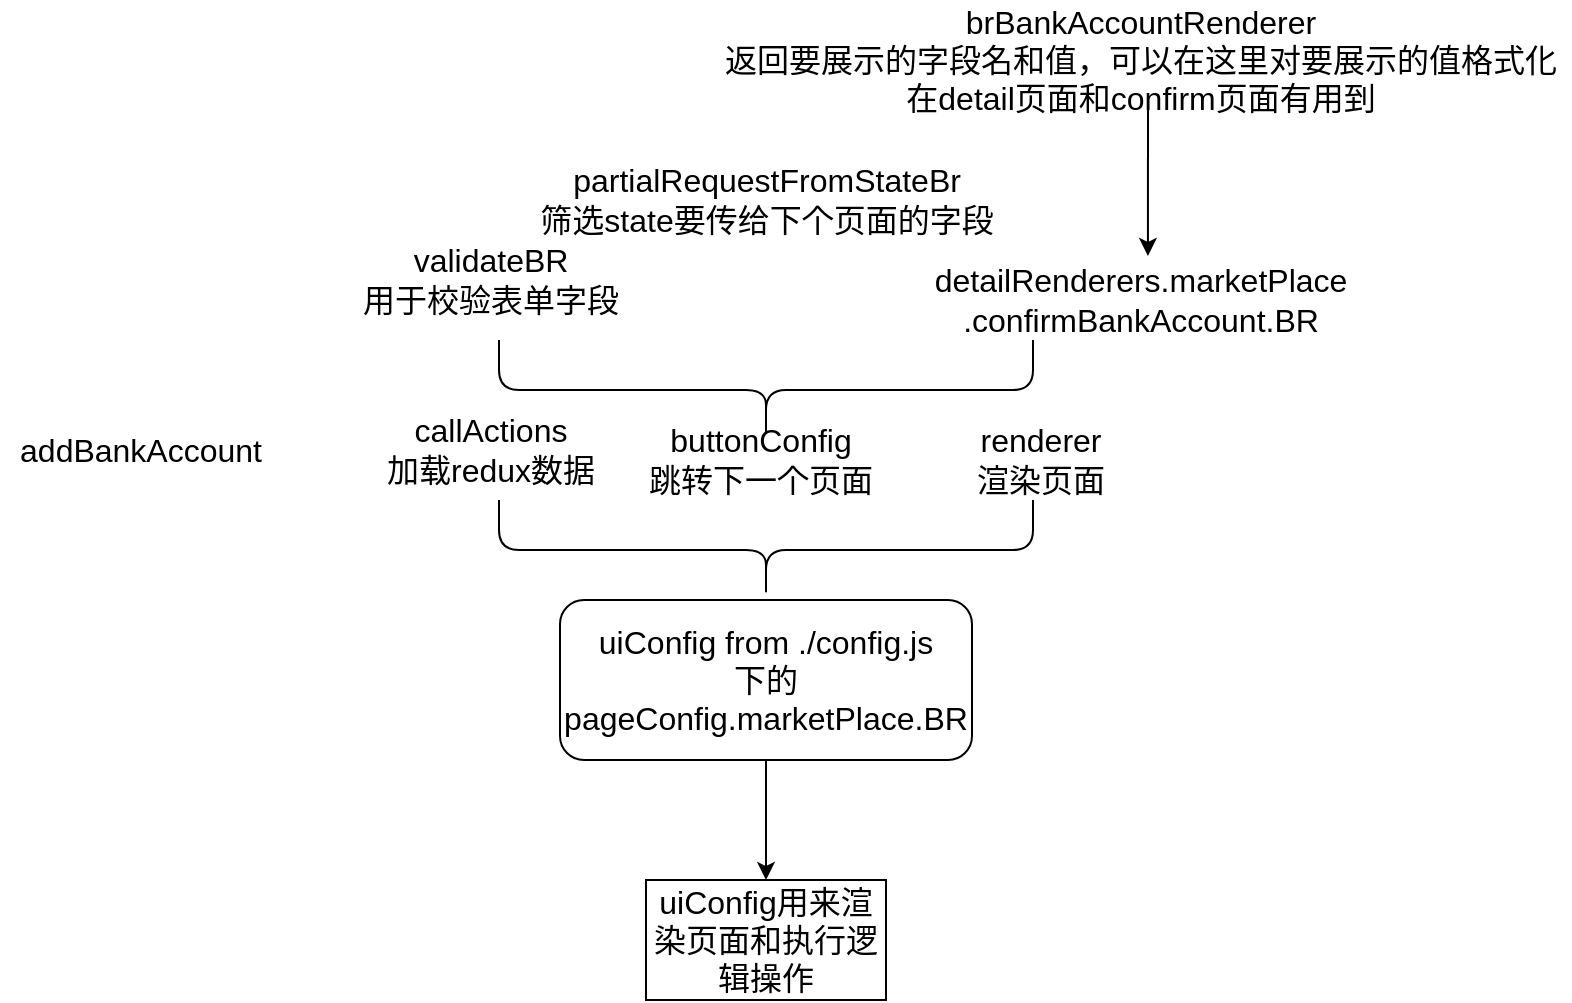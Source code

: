 <mxfile version="15.2.5" type="github">
  <diagram id="ZPalxpBqw8RL0WP_Qi_m" name="Page-1">
    <mxGraphModel dx="1298" dy="834" grid="1" gridSize="10" guides="1" tooltips="1" connect="1" arrows="1" fold="1" page="1" pageScale="1" pageWidth="827" pageHeight="1169" math="0" shadow="0">
      <root>
        <mxCell id="0" />
        <mxCell id="1" parent="0" />
        <mxCell id="L-ifPw40xUZrogZUyTs0-1" value="uiConfig用来渲染页面和执行逻辑操作" style="rounded=0;whiteSpace=wrap;html=1;fontSize=16;fillColor=none;" vertex="1" parent="1">
          <mxGeometry x="333" y="450" width="120" height="60" as="geometry" />
        </mxCell>
        <mxCell id="L-ifPw40xUZrogZUyTs0-3" value="" style="edgeStyle=orthogonalEdgeStyle;rounded=0;orthogonalLoop=1;jettySize=auto;html=1;fontSize=16;" edge="1" parent="1" source="L-ifPw40xUZrogZUyTs0-2" target="L-ifPw40xUZrogZUyTs0-1">
          <mxGeometry relative="1" as="geometry" />
        </mxCell>
        <mxCell id="L-ifPw40xUZrogZUyTs0-2" value="uiConfig from ./config.js&lt;br style=&quot;font-size: 16px;&quot;&gt;下的pageConfig.marketPlace.BR" style="rounded=1;whiteSpace=wrap;html=1;fontSize=16;fillColor=none;" vertex="1" parent="1">
          <mxGeometry x="290" y="310" width="206" height="80" as="geometry" />
        </mxCell>
        <mxCell id="L-ifPw40xUZrogZUyTs0-4" value="" style="shape=curlyBracket;whiteSpace=wrap;html=1;rounded=1;flipH=1;direction=north;fontSize=16;" vertex="1" parent="1">
          <mxGeometry x="259.5" y="260" width="267" height="50" as="geometry" />
        </mxCell>
        <mxCell id="L-ifPw40xUZrogZUyTs0-5" value="callActions&lt;br style=&quot;font-size: 16px;&quot;&gt;加载redux数据" style="text;html=1;align=center;verticalAlign=middle;resizable=0;points=[];autosize=1;strokeColor=none;fillColor=none;fontSize=16;" vertex="1" parent="1">
          <mxGeometry x="195" y="215" width="120" height="40" as="geometry" />
        </mxCell>
        <mxCell id="L-ifPw40xUZrogZUyTs0-6" value="buttonConfig&lt;br&gt;跳转下一个页面" style="text;html=1;align=center;verticalAlign=middle;resizable=0;points=[];autosize=1;strokeColor=none;fillColor=none;fontSize=16;" vertex="1" parent="1">
          <mxGeometry x="325" y="220" width="130" height="40" as="geometry" />
        </mxCell>
        <mxCell id="L-ifPw40xUZrogZUyTs0-7" value="renderer&lt;br&gt;渲染页面" style="text;html=1;align=center;verticalAlign=middle;resizable=0;points=[];autosize=1;strokeColor=none;fillColor=none;fontSize=16;" vertex="1" parent="1">
          <mxGeometry x="490" y="220" width="80" height="40" as="geometry" />
        </mxCell>
        <mxCell id="L-ifPw40xUZrogZUyTs0-8" value="" style="shape=curlyBracket;whiteSpace=wrap;html=1;rounded=1;flipH=1;direction=north;fontSize=16;" vertex="1" parent="1">
          <mxGeometry x="259.5" y="180" width="267" height="50" as="geometry" />
        </mxCell>
        <mxCell id="L-ifPw40xUZrogZUyTs0-9" value="validateBR&lt;br&gt;用于校验表单字段" style="text;html=1;align=center;verticalAlign=middle;resizable=0;points=[];autosize=1;strokeColor=none;fillColor=none;fontSize=16;" vertex="1" parent="1">
          <mxGeometry x="185" y="130" width="140" height="40" as="geometry" />
        </mxCell>
        <mxCell id="L-ifPw40xUZrogZUyTs0-10" value="partialRequestFromStateBr&lt;br&gt;筛选state要传给下个页面的字段" style="text;html=1;align=center;verticalAlign=middle;resizable=0;points=[];autosize=1;strokeColor=none;fillColor=none;fontSize=16;" vertex="1" parent="1">
          <mxGeometry x="273" y="90" width="240" height="40" as="geometry" />
        </mxCell>
        <mxCell id="L-ifPw40xUZrogZUyTs0-11" value="detailRenderers.marketPlace&lt;br&gt;.confirmBankAccount.BR" style="text;html=1;align=center;verticalAlign=middle;resizable=0;points=[];autosize=1;strokeColor=none;fillColor=none;fontSize=16;" vertex="1" parent="1">
          <mxGeometry x="470" y="140" width="220" height="40" as="geometry" />
        </mxCell>
        <mxCell id="L-ifPw40xUZrogZUyTs0-12" value="" style="endArrow=classic;html=1;fontSize=16;entryX=0.518;entryY=-0.05;entryDx=0;entryDy=0;entryPerimeter=0;" edge="1" parent="1" target="L-ifPw40xUZrogZUyTs0-11">
          <mxGeometry width="50" height="50" relative="1" as="geometry">
            <mxPoint x="584" y="60" as="sourcePoint" />
            <mxPoint x="440" y="200" as="targetPoint" />
          </mxGeometry>
        </mxCell>
        <mxCell id="L-ifPw40xUZrogZUyTs0-13" value="brBankAccountRenderer&lt;br&gt;返回要展示的字段名和值，可以在这里对要展示的值格式化&lt;br&gt;在detail页面和confirm页面有用到" style="text;html=1;align=center;verticalAlign=middle;resizable=0;points=[];autosize=1;strokeColor=none;fillColor=none;fontSize=16;" vertex="1" parent="1">
          <mxGeometry x="365" y="10" width="430" height="60" as="geometry" />
        </mxCell>
        <mxCell id="L-ifPw40xUZrogZUyTs0-14" value="addBankAccount" style="text;html=1;align=center;verticalAlign=middle;resizable=0;points=[];autosize=1;strokeColor=none;fillColor=none;fontSize=16;" vertex="1" parent="1">
          <mxGeometry x="10" y="225" width="140" height="20" as="geometry" />
        </mxCell>
      </root>
    </mxGraphModel>
  </diagram>
</mxfile>
